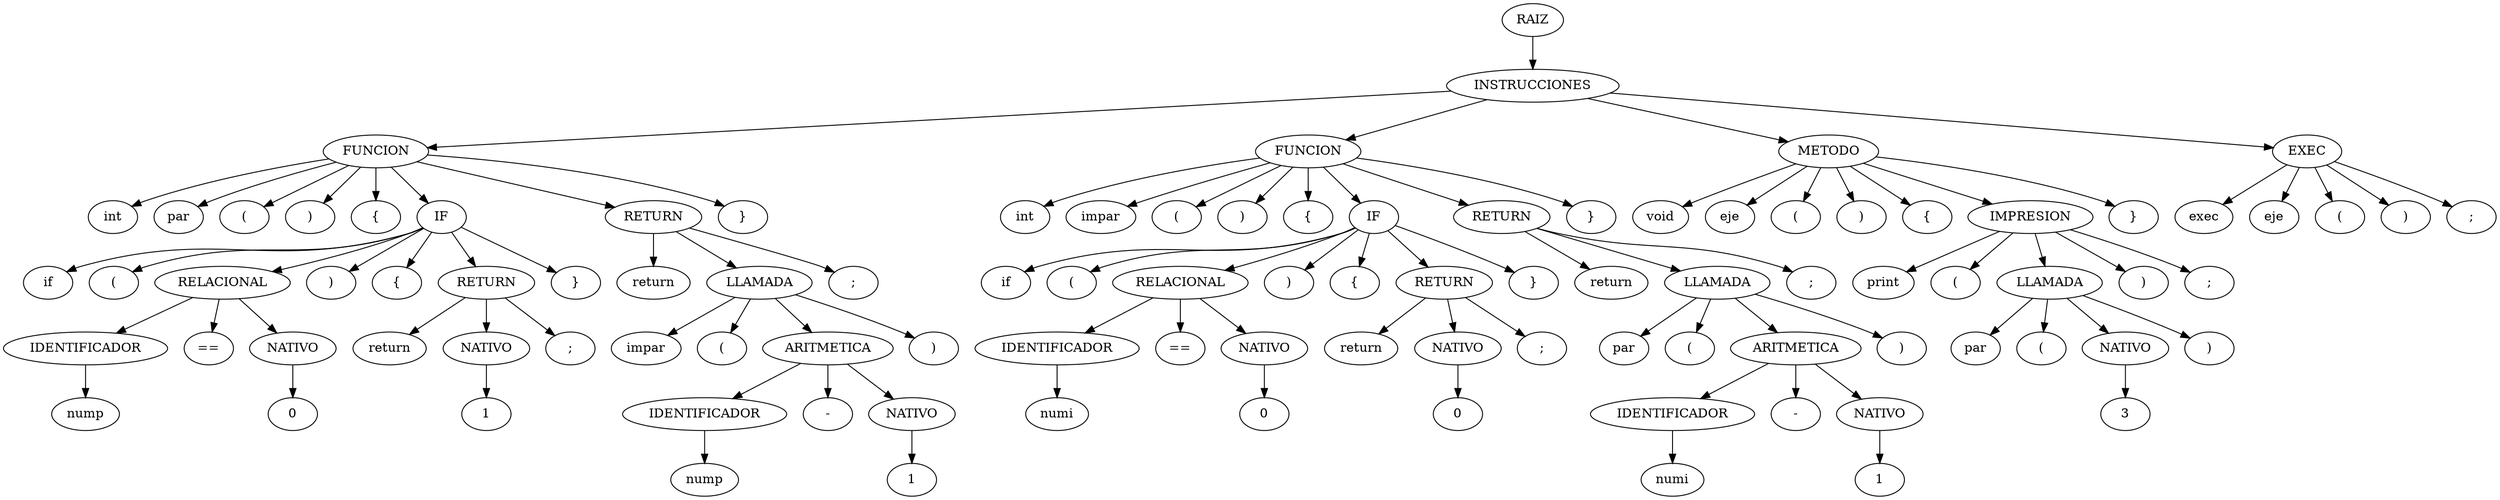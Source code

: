 digraph arbolAST{ 
      n0[label="RAIZ"];
      n1[label="INSTRUCCIONES"];
      n0 -> n1;n2[label="FUNCION"];
      n1 -> n2;n3[label="int"];
      n2 -> n3;n4[label="par"];
      n2 -> n4;n5[label="("];
      n2 -> n5;n6[label=")"];
      n2 -> n6;n7[label="{"];
      n2 -> n7;n8[label="IF"];
      n2 -> n8;n9[label="if"];
      n8 -> n9;n10[label="("];
      n8 -> n10;n11[label="RELACIONAL"];
      n8 -> n11;n12[label="IDENTIFICADOR"];
      n11 -> n12;n13[label="nump"];
      n12 -> n13;n14[label="=="];
      n11 -> n14;n15[label="NATIVO"];
      n11 -> n15;n16[label="0"];
      n15 -> n16;n17[label=")"];
      n8 -> n17;n18[label="{"];
      n8 -> n18;n19[label="RETURN"];
      n8 -> n19;n20[label="return"];
      n19 -> n20;n21[label="NATIVO"];
      n19 -> n21;n22[label="1"];
      n21 -> n22;n23[label=";"];
      n19 -> n23;n24[label="}"];
      n8 -> n24;n25[label="RETURN"];
      n2 -> n25;n26[label="return"];
      n25 -> n26;n27[label="LLAMADA"];
      n25 -> n27;n28[label="impar"];
      n27 -> n28;n29[label="("];
      n27 -> n29;n30[label="ARITMETICA"];
      n27 -> n30;n31[label="IDENTIFICADOR"];
      n30 -> n31;n32[label="nump"];
      n31 -> n32;n33[label="-"];
      n30 -> n33;n34[label="NATIVO"];
      n30 -> n34;n35[label="1"];
      n34 -> n35;n36[label=")"];
      n27 -> n36;n37[label=";"];
      n25 -> n37;n38[label="}"];
      n2 -> n38;n39[label="FUNCION"];
      n1 -> n39;n40[label="int"];
      n39 -> n40;n41[label="impar"];
      n39 -> n41;n42[label="("];
      n39 -> n42;n43[label=")"];
      n39 -> n43;n44[label="{"];
      n39 -> n44;n45[label="IF"];
      n39 -> n45;n46[label="if"];
      n45 -> n46;n47[label="("];
      n45 -> n47;n48[label="RELACIONAL"];
      n45 -> n48;n49[label="IDENTIFICADOR"];
      n48 -> n49;n50[label="numi"];
      n49 -> n50;n51[label="=="];
      n48 -> n51;n52[label="NATIVO"];
      n48 -> n52;n53[label="0"];
      n52 -> n53;n54[label=")"];
      n45 -> n54;n55[label="{"];
      n45 -> n55;n56[label="RETURN"];
      n45 -> n56;n57[label="return"];
      n56 -> n57;n58[label="NATIVO"];
      n56 -> n58;n59[label="0"];
      n58 -> n59;n60[label=";"];
      n56 -> n60;n61[label="}"];
      n45 -> n61;n62[label="RETURN"];
      n39 -> n62;n63[label="return"];
      n62 -> n63;n64[label="LLAMADA"];
      n62 -> n64;n65[label="par"];
      n64 -> n65;n66[label="("];
      n64 -> n66;n67[label="ARITMETICA"];
      n64 -> n67;n68[label="IDENTIFICADOR"];
      n67 -> n68;n69[label="numi"];
      n68 -> n69;n70[label="-"];
      n67 -> n70;n71[label="NATIVO"];
      n67 -> n71;n72[label="1"];
      n71 -> n72;n73[label=")"];
      n64 -> n73;n74[label=";"];
      n62 -> n74;n75[label="}"];
      n39 -> n75;n76[label="METODO"];
      n1 -> n76;n77[label="void"];
      n76 -> n77;n78[label="eje"];
      n76 -> n78;n79[label="("];
      n76 -> n79;n80[label=")"];
      n76 -> n80;n81[label="{"];
      n76 -> n81;n82[label="IMPRESION"];
      n76 -> n82;n83[label="print"];
      n82 -> n83;n84[label="("];
      n82 -> n84;n85[label="LLAMADA"];
      n82 -> n85;n86[label="par"];
      n85 -> n86;n87[label="("];
      n85 -> n87;n88[label="NATIVO"];
      n85 -> n88;n89[label="3"];
      n88 -> n89;n90[label=")"];
      n85 -> n90;n91[label=")"];
      n82 -> n91;n92[label=";"];
      n82 -> n92;n93[label="}"];
      n76 -> n93;n94[label="EXEC"];
      n1 -> n94;n95[label="exec"];
      n94 -> n95;n96[label="eje"];
      n94 -> n96;n97[label="("];
      n94 -> n97;n98[label=")"];
      n94 -> n98;n99[label=";"];
      n94 -> n99;
    }